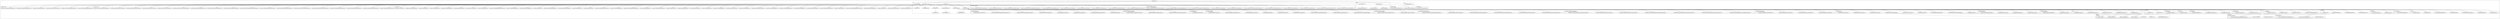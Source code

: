 digraph {
  subgraph cluster_ {
    label = "";
    labeljust = l;
    subgraph cluster_core {
      label = "core";
      labeljust = l;
      node[shape=ellipse];
      Template_core_Constructor [label="core.Constructor.ftl (57)"];
      node[shape=ellipse];
      Template_core_Attribute [label="core.Attribute.ftl (221)"];
      node[shape=ellipse];
      Template_core_Class [label="core.Class.ftl (57)"];
      node[shape=ellipse];
      Template_core_Interface [label="core.Interface.ftl (26)"];
      node[shape=ellipse];
      Template_core_EmptyBody [label="core.EmptyBody.ftl (69)"];
      node[shape=ellipse];
      Template_core_Annotations [label="core.Annotations.ftl (26)"];
      node[shape=ellipse];
      Template_core_Method [label="core.Method.ftl (1908)"];
      node[shape=ellipse];
      Template_core_EmptyConstants [label="core.EmptyConstants.ftl (11)"];
      node[shape=ellipse];
      Template_core_Imports [label="core.Imports.ftl (83)"];
      node[shape=ellipse];
      Template_core_Value [label="core.Value.ftl (139)"];
      node[shape=ellipse];
      Template_core_Enum [label="core.Enum.ftl (2)"];
      node[shape=ellipse];
      Template_core_Constants [label="core.Constants.ftl (11)"];
    }
    subgraph cluster__symboltable_serialization_symbolDeSer {
      label = "_symboltable.serialization.symbolDeSer";
      labeljust = l;
      node[shape=ellipse];
      Template__symboltable_serialization_symbolDeSer_Serialize [label="_symboltable.serialization.symbolDeSer.Serialize.ftl (1)"];
      node[shape=ellipse];
      Template__symboltable_serialization_symbolDeSer_DeserializeString [label="_symboltable.serialization.symbolDeSer.DeserializeString.ftl (1)"];
    }
    subgraph cluster__symboltable_serialization_scopeDeSer {
      label = "_symboltable.serialization.scopeDeSer";
      labeljust = l;
      node[shape=ellipse];
      Template__symboltable_serialization_scopeDeSer_DeserializeArtifactScope [label="_symboltable.serialization.scopeDeSer.DeserializeArtifactScope.ftl (1)"];
      node[shape=ellipse];
      Template__symboltable_serialization_scopeDeSer_DeserializeScope [label="_symboltable.serialization.scopeDeSer.DeserializeScope.ftl (1)"];
      node[shape=ellipse];
      Template__symboltable_serialization_scopeDeSer_AddAndLinkSubScopes [label="_symboltable.serialization.scopeDeSer.AddAndLinkSubScopes.ftl (1)"];
      node[shape=ellipse];
      Template__symboltable_serialization_scopeDeSer_DeserializeJsonObject [label="_symboltable.serialization.scopeDeSer.DeserializeJsonObject.ftl (1)"];
      node[shape=ellipse];
      Template__symboltable_serialization_scopeDeSer_AddSymbols [label="_symboltable.serialization.scopeDeSer.AddSymbols.ftl (1)"];
      node[shape=ellipse];
      Template__symboltable_serialization_scopeDeSer_AddAndLinkSpanningSymbol [label="_symboltable.serialization.scopeDeSer.AddAndLinkSpanningSymbol.ftl (1)"];
    }
    subgraph cluster__symboltable_serialization_symbolTablePrinter {
      label = "_symboltable.serialization.symbolTablePrinter";
      labeljust = l;
      node[shape=ellipse];
      Template__symboltable_serialization_symbolTablePrinter_VisitScope [label="_symboltable.serialization.symbolTablePrinter.VisitScope.ftl (1)"];
      node[shape=ellipse];
      Template__symboltable_serialization_symbolTablePrinter_HasSymbolsInSubScopes [label="_symboltable.serialization.symbolTablePrinter.HasSymbolsInSubScopes.ftl (1)"];
      node[shape=ellipse];
      Template__symboltable_serialization_symbolTablePrinter_SerializeRelevantSubScopes [label="_symboltable.serialization.symbolTablePrinter.SerializeRelevantSubScopes.ftl (1)"];
      node[shape=ellipse];
      Template__symboltable_serialization_symbolTablePrinter_SerializeLocalSymbols [label="_symboltable.serialization.symbolTablePrinter.SerializeLocalSymbols.ftl (1)"];
      node[shape=ellipse];
      Template__symboltable_serialization_symbolTablePrinter_FilterRelevantSubScopes [label="_symboltable.serialization.symbolTablePrinter.FilterRelevantSubScopes.ftl (1)"];
      node[shape=ellipse];
      Template__symboltable_serialization_symbolTablePrinter_AddScopeSpanningSymbol [label="_symboltable.serialization.symbolTablePrinter.AddScopeSpanningSymbol.ftl (1)"];
      node[shape=ellipse];
      Template__symboltable_serialization_symbolTablePrinter_SerializeSymbol [label="_symboltable.serialization.symbolTablePrinter.SerializeSymbol.ftl (1)"];
    }
    subgraph cluster__symboltable_symboltablecreator {
      label = "_symboltable.symboltablecreator";
      labeljust = l;
      node[shape=ellipse];
      Template__symboltable_symboltablecreator_CreateScope [label="_symboltable.symboltablecreator.CreateScope.ftl (3)"];
      node[shape=ellipse];
      Template__symboltable_symboltablecreator_VisitNoSymbol [label="_symboltable.symboltablecreator.VisitNoSymbol.ftl (15)"];
      node[shape=ellipse];
      Template__symboltable_symboltablecreator_PutOnStack [label="_symboltable.symboltablecreator.PutOnStack.ftl (1)"];
      node[shape=ellipse];
      Template__symboltable_symboltablecreator_CreateFromAST [label="_symboltable.symboltablecreator.CreateFromAST.ftl (1)"];
    }
    subgraph cluster__symboltable_artifactscope {
      label = "_symboltable.artifactscope";
      labeljust = l;
      node[shape=ellipse];
      Template__symboltable_artifactscope_CheckIfContinueAsSubScope [label="_symboltable.artifactscope.CheckIfContinueAsSubScope.ftl (1)"];
      node[shape=ellipse];
      Template__symboltable_artifactscope_GetRemainingNameForResolveDown [label="_symboltable.artifactscope.GetRemainingNameForResolveDown.ftl (1)"];
      node[shape=ellipse];
      Template__symboltable_artifactscope_Constructor [label="_symboltable.artifactscope.Constructor.ftl (1)"];
      node[shape=ellipse];
      Template__symboltable_artifactscope_Build [label="_symboltable.artifactscope.Build.ftl (1)"];
      node[shape=ellipse];
      Template__symboltable_artifactscope_GetTopLevelSymbol [label="_symboltable.artifactscope.GetTopLevelSymbol.ftl (1)"];
      node[shape=ellipse];
      Template__symboltable_artifactscope_GetFilePath [label="_symboltable.artifactscope.GetFilePath.ftl (1)"];
      node[shape=ellipse];
      Template__symboltable_artifactscope_GetName [label="_symboltable.artifactscope.GetName.ftl (1)"];
      node[shape=ellipse];
      Template__symboltable_artifactscope_IsPresentName [label="_symboltable.artifactscope.IsPresentName.ftl (1)"];
    }
    subgraph cluster__symboltable_scope {
      label = "_symboltable.scope";
      labeljust = l;
      node[shape=ellipse];
      Template__symboltable_scope_Build [label="_symboltable.scope.Build.ftl (1)"];
      node[shape=ellipse];
      Template__symboltable_scope_SetSpanningSymbolAbsent [label="_symboltable.scope.SetSpanningSymbolAbsent.ftl (1)"];
      node[shape=ellipse];
      Template__symboltable_scope_SetEnclosingScope [label="_symboltable.scope.SetEnclosingScope.ftl (1)"];
      node[shape=ellipse];
      Template__symboltable_scope_Accept [label="_symboltable.scope.Accept.ftl (3)"];
      node[shape=ellipse];
      Template__symboltable_scope_SetSubScopes [label="_symboltable.scope.SetSubScopes.ftl (1)"];
      node[shape=ellipse];
      Template__symboltable_scope_SetSpanningSymbol [label="_symboltable.scope.SetSpanningSymbol.ftl (1)"];
      node[shape=ellipse];
      Template__symboltable_scope_AddSubScope [label="_symboltable.scope.AddSubScope.ftl (1)"];
      node[shape=ellipse];
      Template__symboltable_scope_RemoveSubScope [label="_symboltable.scope.RemoveSubScope.ftl (1)"];
      node[shape=ellipse];
      Template__symboltable_scope_GetSubScopes [label="_symboltable.scope.GetSubScopes.ftl (1)"];
    }
    subgraph cluster__symboltable_symboltablecreatordelegator {
      label = "_symboltable.symboltablecreatordelegator";
      labeljust = l;
      node[shape=ellipse];
      Template__symboltable_symboltablecreatordelegator_Constructor [label="_symboltable.symboltablecreatordelegator.Constructor.ftl (1)"];
      node[shape=ellipse];
      Template__symboltable_symboltablecreatordelegator_Build [label="_symboltable.symboltablecreatordelegator.Build.ftl (1)"];
      node[shape=ellipse];
      Template__symboltable_symboltablecreatordelegator_CreateFromAST [label="_symboltable.symboltablecreatordelegator.CreateFromAST.ftl (1)"];
    }
    subgraph cluster__symboltable_language {
      label = "_symboltable.language";
      labeljust = l;
      node[shape=ellipse];
      Template__symboltable_language_Constructor [label="_symboltable.language.Constructor.ftl (1)"];
    }
    subgraph cluster__symboltable_symTabMill {
      label = "_symboltable.symTabMill";
      labeljust = l;
      node[shape=ellipse];
      Template__symboltable_symTabMill_GetMill [label="_symboltable.symTabMill.GetMill.ftl (1)"];
      node[shape=ellipse];
      Template__symboltable_symTabMill_BuilderMethod [label="_symboltable.symTabMill.BuilderMethod.ftl (6)"];
      node[shape=ellipse];
      Template__symboltable_symTabMill_InitMe [label="_symboltable.symTabMill.InitMe.ftl (1)"];
      node[shape=ellipse];
      Template__symboltable_symTabMill_Reset [label="_symboltable.symTabMill.Reset.ftl (1)"];
    }
    subgraph cluster__symboltable_globalscope {
      label = "_symboltable.globalscope";
      labeljust = l;
      node[shape=ellipse];
      Template__symboltable_globalscope_Build [label="_symboltable.globalscope.Build.ftl (1)"];
      node[shape=ellipse];
      Template__symboltable_globalscope_CacheMethod [label="_symboltable.globalscope.CacheMethod.ftl (1)"];
    }
    subgraph cluster__symboltable_modelloader {
      label = "_symboltable.modelloader";
      labeljust = l;
      node[shape=ellipse];
      Template__symboltable_modelloader_CreateSymbolTableFromAST [label="_symboltable.modelloader.CreateSymbolTableFromAST.ftl (1)"];
      node[shape=ellipse];
      Template__symboltable_modelloader_Constructor [label="_symboltable.modelloader.Constructor.ftl (1)"];
      node[shape=ellipse];
      Template__symboltable_modelloader_LoadModels [label="_symboltable.modelloader.LoadModels.ftl (1)"];
      node[shape=ellipse];
      Template__symboltable_modelloader_Resolve [label="_symboltable.modelloader.Resolve.ftl (1)"];
      node[shape=ellipse];
      Template__symboltable_modelloader_Build [label="_symboltable.modelloader.Build.ftl (1)"];
      node[shape=ellipse];
      Template__symboltable_modelloader_ResolveSymbol [label="_symboltable.modelloader.ResolveSymbol.ftl (1)"];
      node[shape=ellipse];
      Template__symboltable_modelloader_LoadModelsIntoScope [label="_symboltable.modelloader.LoadModelsIntoScope.ftl (1)"];
      node[shape=ellipse];
      Template__symboltable_modelloader_ShowWarningIfParsedModels [label="_symboltable.modelloader.ShowWarningIfParsedModels.ftl (1)"];
      node[shape=ellipse];
      Template__symboltable_modelloader_LoadSymbolsIntoScope [label="_symboltable.modelloader.LoadSymbolsIntoScope.ftl (1)"];
    }
    subgraph cluster_parser {
      label = "parser";
      labeljust = l;
      node[shape=ellipse];
      Template_parser_MCParserMethods [label="parser.MCParserMethods.ftl (32)"];
      node[shape=ellipse];
      Template_parser_Parser [label="parser.Parser.ftl (1)"];
      node[shape=ellipse];
      Template_parser_MCParser [label="parser.MCParser.ftl (1)"];
      node[shape=ellipse];
      Template_parser_ParserHeader [label="parser.ParserHeader.ftl (1)"];
      node[shape=ellipse];
      Template_parser_LexerMember [label="parser.LexerMember.ftl (1)"];
    }
    subgraph cluster_data {
      label = "data";
      labeljust = l;
      node[shape=ellipse];
      Template_data_DeepEqualsWithComments [label="data.DeepEqualsWithComments.ftl (14)"];
      node[shape=ellipse];
      Template_data_EqualsWithComments [label="data.EqualsWithComments.ftl (15)"];
      node[shape=ellipse];
      Template_data_DeepCloneWithParameters [label="data.DeepCloneWithParameters.ftl (15)"];
      node[shape=ellipse];
      Template_data_DeepEqualsWithOrder [label="data.DeepEqualsWithOrder.ftl (14)"];
      node[shape=ellipse];
      Template_data_EqualAttributes [label="data.EqualAttributes.ftl (15)"];
    }
    subgraph cluster_od {
      label = "od";
      labeljust = l;
      node[shape=ellipse];
      Template_od_DiagramVisitor [label="od.DiagramVisitor.ftl (1)"];
    }
    subgraph cluster_methods {
      label = "methods";
      labeljust = l;
      subgraph cluster_methods_opt {
        label = "methods.opt";
        labeljust = l;
        node[shape=ellipse];
        Template_methods_opt_IsPresent [label="methods.opt.IsPresent.ftl (29)"];
        node[shape=ellipse];
        Template_methods_opt_Set [label="methods.opt.Set.ftl (14)"];
        node[shape=ellipse];
        Template_methods_opt_Get [label="methods.opt.Get.ftl (29)"];
        node[shape=ellipse];
        Template_methods_opt_SetAbsent [label="methods.opt.SetAbsent.ftl (14)"];
      }
      node[shape=ellipse];
      Template_methods_Set [label="methods.Set.ftl (43)"];
      node[shape=ellipse];
      Template_methods_Get [label="methods.Get.ftl (87)"];
      node[shape=ellipse];
      Template_methods_MethodDelegate [label="methods.MethodDelegate.ftl (168)"];
    }
    subgraph cluster_travelcosts__symboltable {
      label = "travelcosts._symboltable";
      labeljust = l;
      subgraph cluster_travelcosts__symboltable_serialization {
        label = "travelcosts._symboltable.serialization";
        labeljust = l;
        node[shape=note];
        File_travelcosts__symboltable_serialization_TravelCostsScopeDeSer [label="travelcosts._symboltable.serialization.TravelCostsScopeDeSer.java (1)"];
        node[shape=note];
        File_travelcosts__symboltable_serialization_TravelCostsSymbolTablePrinter [label="travelcosts._symboltable.serialization.TravelCostsSymbolTablePrinter.java (1)"];
      }
      node[shape=note];
      File_travelcosts__symboltable_TravelCostsSymTabMill [label="travelcosts._symboltable.TravelCostsSymTabMill.java (1)"];
      node[shape=note];
      File_travelcosts__symboltable_TravelCostsGlobalScopeBuilder [label="travelcosts._symboltable.TravelCostsGlobalScopeBuilder.java (1)"];
      node[shape=note];
      File_travelcosts__symboltable_TravelCostsSymbolTableCreatorDelegator [label="travelcosts._symboltable.TravelCostsSymbolTableCreatorDelegator.java (1)"];
      node[shape=note];
      File_travelcosts__symboltable_MCLiteralsBasisSTCForTravelCosts [label="travelcosts._symboltable.MCLiteralsBasisSTCForTravelCosts.java (1)"];
      node[shape=note];
      File_travelcosts__symboltable_TravelCostsModelLoaderBuilder [label="travelcosts._symboltable.TravelCostsModelLoaderBuilder.java (1)"];
      node[shape=note];
      File_travelcosts__symboltable_TravelCostsGlobalScope [label="travelcosts._symboltable.TravelCostsGlobalScope.java (1)"];
      node[shape=note];
      File_travelcosts__symboltable_TravelCostsScope [label="travelcosts._symboltable.TravelCostsScope.java (1)"];
      node[shape=note];
      File_travelcosts__symboltable_TravelCostsModelLoader [label="travelcosts._symboltable.TravelCostsModelLoader.java (1)"];
      node[shape=note];
      File_travelcosts__symboltable_TravelCostsSymbolTableCreator [label="travelcosts._symboltable.TravelCostsSymbolTableCreator.java (1)"];
      node[shape=note];
      File_travelcosts__symboltable_TravelCostsSymbolTableCreatorBuilder [label="travelcosts._symboltable.TravelCostsSymbolTableCreatorBuilder.java (1)"];
      node[shape=note];
      File_travelcosts__symboltable_TravelCostsScopeBuilder [label="travelcosts._symboltable.TravelCostsScopeBuilder.java (1)"];
      node[shape=note];
      File_travelcosts__symboltable_TravelCostsLanguage [label="travelcosts._symboltable.TravelCostsLanguage.java (1)"];
      node[shape=note];
      File_travelcosts__symboltable_ICommonTravelCostsSymbol [label="travelcosts._symboltable.ICommonTravelCostsSymbol.java (1)"];
      node[shape=note];
      File_travelcosts__symboltable_TravelCostsSymbolTableCreatorDelegatorBuilder [label="travelcosts._symboltable.TravelCostsSymbolTableCreatorDelegatorBuilder.java (1)"];
      node[shape=note];
      File_travelcosts__symboltable_TravelCostsArtifactScopeBuilder [label="travelcosts._symboltable.TravelCostsArtifactScopeBuilder.java (1)"];
      node[shape=note];
      File_travelcosts__symboltable_MCCommonLiteralsSTCForTravelCosts [label="travelcosts._symboltable.MCCommonLiteralsSTCForTravelCosts.java (1)"];
      node[shape=note];
      File_travelcosts__symboltable_ITravelCostsScope [label="travelcosts._symboltable.ITravelCostsScope.java (1)"];
      node[shape=note];
      File_travelcosts__symboltable_TravelCostsArtifactScope [label="travelcosts._symboltable.TravelCostsArtifactScope.java (1)"];
      node[shape=note];
      File_travelcosts__symboltable_ITravelCostsGlobalScope [label="travelcosts._symboltable.ITravelCostsGlobalScope.java (1)"];
    }
    subgraph cluster_travelcosts__parser {
      label = "travelcosts._parser";
      labeljust = l;
      node[shape=note];
      File_travelcosts__parser_TravelCostsAntlr [label="travelcosts._parser.TravelCostsAntlr.g4 (1)"];
      node[shape=note];
      File_travelcosts__parser_TravelCostsParser [label="travelcosts._parser.TravelCostsParser.java (1)"];
    }
    subgraph cluster_travelcosts__od {
      label = "travelcosts._od";
      labeljust = l;
      node[shape=note];
      File_travelcosts__od_TravelCosts2OD [label="travelcosts._od.TravelCosts2OD.java (1)"];
    }
    subgraph cluster_travelcosts__visitor {
      label = "travelcosts._visitor";
      labeljust = l;
      node[shape=note];
      File_travelcosts__visitor_TravelCostsVisitor [label="travelcosts._visitor.TravelCostsVisitor.java (1)"];
      node[shape=note];
      File_travelcosts__visitor_TravelCostsParentAwareVisitor [label="travelcosts._visitor.TravelCostsParentAwareVisitor.java (1)"];
      node[shape=note];
      File_travelcosts__visitor_TravelCostsDelegatorVisitor [label="travelcosts._visitor.TravelCostsDelegatorVisitor.java (1)"];
      node[shape=note];
      File_travelcosts__visitor_TravelCostsScopeVisitor [label="travelcosts._visitor.TravelCostsScopeVisitor.java (1)"];
      node[shape=note];
      File_travelcosts__visitor_TravelCostsInheritanceVisitor [label="travelcosts._visitor.TravelCostsInheritanceVisitor.java (1)"];
      node[shape=note];
      File_travelcosts__visitor_TravelCostsSymbolVisitor [label="travelcosts._visitor.TravelCostsSymbolVisitor.java (1)"];
    }
    subgraph cluster_travelcosts__cocos {
      label = "travelcosts._cocos";
      labeljust = l;
      node[shape=note];
      File_travelcosts__cocos_TravelCostsASTTransportCostCoCo [label="travelcosts._cocos.TravelCostsASTTransportCostCoCo.java (1)"];
      node[shape=note];
      File_travelcosts__cocos_TravelCostsASTAllWorkDaysCoCo [label="travelcosts._cocos.TravelCostsASTAllWorkDaysCoCo.java (1)"];
      node[shape=note];
      File_travelcosts__cocos_TravelCostsASTCostItemsCoCo [label="travelcosts._cocos.TravelCostsASTCostItemsCoCo.java (1)"];
      node[shape=note];
      File_travelcosts__cocos_TravelCostsASTTravelExpenseReportCoCo [label="travelcosts._cocos.TravelCostsASTTravelExpenseReportCoCo.java (1)"];
      node[shape=note];
      File_travelcosts__cocos_TravelCostsASTHotelCostCoCo [label="travelcosts._cocos.TravelCostsASTHotelCostCoCo.java (1)"];
      node[shape=note];
      File_travelcosts__cocos_TravelCostsASTExtraCostCoCo [label="travelcosts._cocos.TravelCostsASTExtraCostCoCo.java (1)"];
      node[shape=note];
      File_travelcosts__cocos_TravelCostsASTWorkDayCoCo [label="travelcosts._cocos.TravelCostsASTWorkDayCoCo.java (1)"];
      node[shape=note];
      File_travelcosts__cocos_TravelCostsASTTravelNumberCoCo [label="travelcosts._cocos.TravelCostsASTTravelNumberCoCo.java (1)"];
      node[shape=note];
      File_travelcosts__cocos_TravelCostsASTTimeCoCo [label="travelcosts._cocos.TravelCostsASTTimeCoCo.java (1)"];
      node[shape=note];
      File_travelcosts__cocos_TravelCostsASTCostCoCo [label="travelcosts._cocos.TravelCostsASTCostCoCo.java (1)"];
      node[shape=note];
      File_travelcosts__cocos_TravelCostsASTISODateCoCo [label="travelcosts._cocos.TravelCostsASTISODateCoCo.java (1)"];
      node[shape=note];
      File_travelcosts__cocos_TravelCostsASTArrivalCoCo [label="travelcosts._cocos.TravelCostsASTArrivalCoCo.java (1)"];
      node[shape=note];
      File_travelcosts__cocos_TravelCostsASTCostItemCoCo [label="travelcosts._cocos.TravelCostsASTCostItemCoCo.java (1)"];
      node[shape=note];
      File_travelcosts__cocos_TravelCostsASTDescriptionCoCo [label="travelcosts._cocos.TravelCostsASTDescriptionCoCo.java (1)"];
      node[shape=note];
      File_travelcosts__cocos_TravelCostsASTDurationCoCo [label="travelcosts._cocos.TravelCostsASTDurationCoCo.java (1)"];
      node[shape=note];
      File_travelcosts__cocos_TravelCostsASTDepartureCoCo [label="travelcosts._cocos.TravelCostsASTDepartureCoCo.java (1)"];
      node[shape=note];
      File_travelcosts__cocos_TravelCostsASTTravelCostsNodeCoCo [label="travelcosts._cocos.TravelCostsASTTravelCostsNodeCoCo.java (1)"];
      node[shape=note];
      File_travelcosts__cocos_TravelCostsCoCoChecker [label="travelcosts._cocos.TravelCostsCoCoChecker.java (1)"];
    }
    subgraph cluster_travelcosts__ast {
      label = "travelcosts._ast";
      labeljust = l;
      node[shape=note];
      File_travelcosts__ast_ASTCostItems [label="travelcosts._ast.ASTCostItems.java (1)"];
      node[shape=note];
      File_travelcosts__ast_ASTDescription [label="travelcosts._ast.ASTDescription.java (1)"];
      node[shape=note];
      File_travelcosts__ast_ASTArrivalBuilder [label="travelcosts._ast.ASTArrivalBuilder.java (1)"];
      node[shape=note];
      File_travelcosts__ast_ASTDuration [label="travelcosts._ast.ASTDuration.java (1)"];
      node[shape=note];
      File_travelcosts__ast_TravelCostsNodeFactory [label="travelcosts._ast.TravelCostsNodeFactory.java (1)"];
      node[shape=note];
      File_travelcosts__ast_TravelCostsLiterals [label="travelcosts._ast.TravelCostsLiterals.java (1)"];
      node[shape=note];
      File_travelcosts__ast_ASTTravelExpenseReportBuilder [label="travelcosts._ast.ASTTravelExpenseReportBuilder.java (1)"];
      node[shape=note];
      File_travelcosts__ast_ASTCostItemsBuilder [label="travelcosts._ast.ASTCostItemsBuilder.java (1)"];
      node[shape=note];
      File_travelcosts__ast_MCBasicsMillForTravelCosts [label="travelcosts._ast.MCBasicsMillForTravelCosts.java (1)"];
      node[shape=note];
      File_travelcosts__ast_ASTWorkDay [label="travelcosts._ast.ASTWorkDay.java (1)"];
      node[shape=note];
      File_travelcosts__ast_ASTTravelMeans [label="travelcosts._ast.ASTTravelMeans.java (1)"];
      node[shape=note];
      File_travelcosts__ast_ASTAllWorkDaysBuilder [label="travelcosts._ast.ASTAllWorkDaysBuilder.java (1)"];
      node[shape=note];
      File_travelcosts__ast_ASTTravelExpenseReport [label="travelcosts._ast.ASTTravelExpenseReport.java (1)"];
      node[shape=note];
      File_travelcosts__ast_ASTArrival [label="travelcosts._ast.ASTArrival.java (1)"];
      node[shape=note];
      File_travelcosts__ast_ASTDepartureBuilder [label="travelcosts._ast.ASTDepartureBuilder.java (1)"];
      node[shape=note];
      File_travelcosts__ast_ASTExtraCostBuilder [label="travelcosts._ast.ASTExtraCostBuilder.java (1)"];
      node[shape=note];
      File_travelcosts__ast_MCLiteralsBasisMillForTravelCosts [label="travelcosts._ast.MCLiteralsBasisMillForTravelCosts.java (1)"];
      node[shape=note];
      File_travelcosts__ast_ASTExtraCost [label="travelcosts._ast.ASTExtraCost.java (1)"];
      node[shape=note];
      File_travelcosts__ast_ASTCost [label="travelcosts._ast.ASTCost.java (1)"];
      node[shape=note];
      File_travelcosts__ast_TravelCostsMill [label="travelcosts._ast.TravelCostsMill.java (1)"];
      node[shape=note];
      File_travelcosts__ast_ASTTimeBuilder [label="travelcosts._ast.ASTTimeBuilder.java (1)"];
      node[shape=note];
      File_travelcosts__ast_ASTISODateBuilder [label="travelcosts._ast.ASTISODateBuilder.java (1)"];
      node[shape=note];
      File_travelcosts__ast_ASTHotelCost [label="travelcosts._ast.ASTHotelCost.java (1)"];
      node[shape=note];
      File_travelcosts__ast_ASTISODate [label="travelcosts._ast.ASTISODate.java (1)"];
      node[shape=note];
      File_travelcosts__ast_ASTTime [label="travelcosts._ast.ASTTime.java (1)"];
      node[shape=note];
      File_travelcosts__ast_ASTDescriptionBuilder [label="travelcosts._ast.ASTDescriptionBuilder.java (1)"];
      node[shape=note];
      File_travelcosts__ast_MCCommonLiteralsMillForTravelCosts [label="travelcosts._ast.MCCommonLiteralsMillForTravelCosts.java (1)"];
      node[shape=note];
      File_travelcosts__ast_ASTCostItem [label="travelcosts._ast.ASTCostItem.java (1)"];
      node[shape=note];
      File_travelcosts__ast_ASTTravelCostsNode [label="travelcosts._ast.ASTTravelCostsNode.java (1)"];
      node[shape=note];
      File_travelcosts__ast_ASTTransportCostBuilder [label="travelcosts._ast.ASTTransportCostBuilder.java (1)"];
      node[shape=note];
      File_travelcosts__ast_ASTHotelCostBuilder [label="travelcosts._ast.ASTHotelCostBuilder.java (1)"];
      node[shape=note];
      File_travelcosts__ast_ASTDurationBuilder [label="travelcosts._ast.ASTDurationBuilder.java (1)"];
      node[shape=note];
      File_travelcosts__ast_ASTTravelNumberBuilder [label="travelcosts._ast.ASTTravelNumberBuilder.java (1)"];
      node[shape=note];
      File_travelcosts__ast_ASTWorkDayBuilder [label="travelcosts._ast.ASTWorkDayBuilder.java (1)"];
      node[shape=note];
      File_travelcosts__ast_ASTConstantsTravelCosts [label="travelcosts._ast.ASTConstantsTravelCosts.java (1)"];
      node[shape=note];
      File_travelcosts__ast_ASTTravelNumber [label="travelcosts._ast.ASTTravelNumber.java (1)"];
      node[shape=note];
      File_travelcosts__ast_ASTTransportCost [label="travelcosts._ast.ASTTransportCost.java (1)"];
      node[shape=note];
      File_travelcosts__ast_ASTCostItemBuilder [label="travelcosts._ast.ASTCostItemBuilder.java (1)"];
      node[shape=note];
      File_travelcosts__ast_ASTAllWorkDays [label="travelcosts._ast.ASTAllWorkDays.java (1)"];
      node[shape=note];
      File_travelcosts__ast_ASTDeparture [label="travelcosts._ast.ASTDeparture.java (1)"];
    }
    subgraph cluster__visitor {
      label = "_visitor";
      labeljust = l;
      subgraph cluster__visitor_parentaware {
        label = "_visitor.parentaware";
        labeljust = l;
        node[shape=ellipse];
        Template__visitor_parentaware_Travers [label="_visitor.parentaware.Travers.ftl (15)"];
        node[shape=ellipse];
        Template__visitor_parentaware_GetParent [label="_visitor.parentaware.GetParent.ftl (1)"];
      }
      subgraph cluster__visitor_delegator {
        label = "_visitor.delegator";
        labeljust = l;
        node[shape=ellipse];
        Template__visitor_delegator_SetVisitor [label="_visitor.delegator.SetVisitor.ftl (4)"];
        node[shape=ellipse];
        Template__visitor_delegator_VisitorMethods [label="_visitor.delegator.VisitorMethods.ftl (137)"];
        node[shape=ellipse];
        Template__visitor_delegator_SetRealThis [label="_visitor.delegator.SetRealThis.ftl (1)"];
      }
      subgraph cluster__visitor_scope {
        label = "_visitor.scope";
        labeljust = l;
        node[shape=ellipse];
        Template__visitor_scope_Traverse [label="_visitor.scope.Traverse.ftl (2)"];
      }
      subgraph cluster__visitor_inheritance {
        label = "_visitor.inheritance";
        labeljust = l;
        node[shape=ellipse];
        Template__visitor_inheritance_Handle [label="_visitor.inheritance.Handle.ftl (17)"];
      }
      node[shape=ellipse];
      Template__visitor_Traverse [label="_visitor.Traverse.ftl (15)"];
      node[shape=ellipse];
      Template__visitor_Handle [label="_visitor.Handle.ftl (20)"];
    }
    subgraph cluster__ast_ast_class {
      label = "_ast.ast_class";
      labeljust = l;
      subgraph cluster__ast_ast_class_builder {
        label = "_ast.ast_class.builder";
        labeljust = l;
        node[shape=ellipse];
        Template__ast_ast_class_builder_ASTCNodeInit [label="_ast.ast_class.builder.ASTCNodeInit.ftl (15)"];
        node[shape=ellipse];
        Template__ast_ast_class_builder_ASTCNodeMethodDelegate [label="_ast.ast_class.builder.ASTCNodeMethodDelegate.ftl (510)"];
      }
      subgraph cluster__ast_ast_class_symboltable {
        label = "_ast.ast_class.symboltable";
        labeljust = l;
        node[shape=ellipse];
        Template__ast_ast_class_symboltable_InheritedSetEnclosingScope [label="_ast.ast_class.symboltable.InheritedSetEnclosingScope.ftl (45)"];
      }
      node[shape=ellipse];
      Template__ast_ast_class_Accept [label="_ast.ast_class.Accept.ftl (15)"];
      node[shape=ellipse];
      Template__ast_ast_class_AcceptSuper [label="_ast.ast_class.AcceptSuper.ftl (45)"];
      node[shape=ellipse];
      Template__ast_ast_class_GetChildren [label="_ast.ast_class.GetChildren.ftl (15)"];
    }
    subgraph cluster__ast_nodefactory {
      label = "_ast.nodefactory";
      labeljust = l;
      node[shape=ellipse];
      Template__ast_nodefactory_Create [label="_ast.nodefactory.Create.ftl (15)"];
      node[shape=ellipse];
      Template__ast_nodefactory_DoCreate [label="_ast.nodefactory.DoCreate.ftl (15)"];
      node[shape=ellipse];
      Template__ast_nodefactory_CreateDelegateMethod [label="_ast.nodefactory.CreateDelegateMethod.ftl (12)"];
      node[shape=ellipse];
      Template__ast_nodefactory_GetFactory [label="_ast.nodefactory.GetFactory.ftl (1)"];
    }
    subgraph cluster__ast_builder {
      label = "_ast.builder";
      labeljust = l;
      subgraph cluster__ast_builder_opt {
        label = "_ast.builder.opt";
        labeljust = l;
        node[shape=ellipse];
        Template__ast_builder_opt_Set [label="_ast.builder.opt.Set.ftl (15)"];
        node[shape=ellipse];
        Template__ast_builder_opt_SetAbsent [label="_ast.builder.opt.SetAbsent.ftl (15)"];
      }
      node[shape=ellipse];
      Template__ast_builder_BuildMethod [label="_ast.builder.BuildMethod.ftl (15)"];
      node[shape=ellipse];
      Template__ast_builder_Set [label="_ast.builder.Set.ftl (34)"];
      node[shape=ellipse];
      Template__ast_builder_IsValidMethod [label="_ast.builder.IsValidMethod.ftl (20)"];
      node[shape=ellipse];
      Template__ast_builder_MethodDelegate [label="_ast.builder.MethodDelegate.ftl (56)"];
    }
    subgraph cluster__ast_ast_constants {
      label = "_ast.ast_constants";
      labeljust = l;
      node[shape=ellipse];
      Template__ast_ast_constants_GetAllLanguages [label="_ast.ast_constants.GetAllLanguages.ftl (1)"];
    }
    subgraph cluster__ast_mill {
      label = "_ast.mill";
      labeljust = l;
      node[shape=ellipse];
      Template__ast_mill_InitMethod [label="_ast.mill.InitMethod.ftl (1)"];
      node[shape=ellipse];
      Template__ast_mill_InitMeMethod [label="_ast.mill.InitMeMethod.ftl (1)"];
      node[shape=ellipse];
      Template__ast_mill_ResetMethod [label="_ast.mill.ResetMethod.ftl (1)"];
      node[shape=ellipse];
      Template__ast_mill_BuilderMethod [label="_ast.mill.BuilderMethod.ftl (15)"];
      node[shape=ellipse];
      Template__ast_mill_BuilderDelegatorMethod [label="_ast.mill.BuilderDelegatorMethod.ftl (12)"];
      node[shape=ellipse];
      Template__ast_mill_GetMillMethod [label="_ast.mill.GetMillMethod.ftl (1)"];
      node[shape=ellipse];
      Template__ast_mill_ProtectedBuilderMethod [label="_ast.mill.ProtectedBuilderMethod.ftl (15)"];
    }
    node[shape=box3d];
    Model_TravelCosts [label="TravelCosts (1)"];
  }
  Model_TravelCosts -> Template_parser_Parser;
  Model_TravelCosts -> Template_core_Class;
  Model_TravelCosts -> Template_parser_MCParser;
  Model_TravelCosts -> Template_od_DiagramVisitor;
  Model_TravelCosts -> Template_core_Interface;
  Model_TravelCosts -> Template_core_Enum;
  Template_core_Constructor -> Template__symboltable_symboltablecreatordelegator_Constructor;
  Template_core_Constructor -> Template_core_EmptyBody;
  Template_core_Constructor -> Template__symboltable_artifactscope_Constructor;
  Template_core_Constructor -> Template__symboltable_language_Constructor;
  Template_core_Constructor -> Template__symboltable_modelloader_Constructor;
  Template_core_Attribute -> Template_core_Value;
  Template_core_Class -> File_travelcosts__ast_ASTWorkDayBuilder;
  Template_core_Class -> File_travelcosts__ast_ASTHotelCost;
  Template_core_Class -> File_travelcosts__ast_ASTISODate;
  Template_core_Class -> File_travelcosts__ast_ASTTravelNumberBuilder;
  Template_core_Class -> File_travelcosts__symboltable_TravelCostsSymTabMill;
  Template_core_Class -> Template_core_Method;
  Template_core_Class -> File_travelcosts__ast_ASTArrivalBuilder;
  Template_core_Class -> File_travelcosts__symboltable_serialization_TravelCostsScopeDeSer;
  Template_core_Class -> File_travelcosts__symboltable_TravelCostsSymbolTableCreator;
  Template_core_Class -> File_travelcosts__ast_ASTTravelExpenseReport;
  Template_core_Class -> File_travelcosts__ast_ASTHotelCostBuilder;
  Template_core_Class -> File_travelcosts__symboltable_TravelCostsScopeBuilder;
  Template_core_Class -> File_travelcosts__symboltable_TravelCostsLanguage;
  Template_core_Class -> File_travelcosts__ast_ASTTimeBuilder;
  Template_core_Class -> File_travelcosts__ast_MCLiteralsBasisMillForTravelCosts;
  Template_core_Class -> File_travelcosts__ast_ASTDurationBuilder;
  Template_core_Class -> File_travelcosts__symboltable_MCLiteralsBasisSTCForTravelCosts;
  Template_core_Class -> File_travelcosts__ast_ASTAllWorkDays;
  Template_core_Class -> File_travelcosts__ast_ASTTime;
  Template_core_Class -> File_travelcosts__ast_ASTDepartureBuilder;
  Template_core_Class -> Template_core_Imports;
  Template_core_Class -> File_travelcosts__symboltable_TravelCostsScope;
  Template_core_Class -> File_travelcosts__ast_ASTTravelExpenseReportBuilder;
  Template_core_Class -> File_travelcosts__cocos_TravelCostsCoCoChecker;
  Template_core_Class -> File_travelcosts__ast_ASTCostItems;
  Template_core_Class -> File_travelcosts__ast_ASTCostItemsBuilder;
  Template_core_Class -> File_travelcosts__symboltable_TravelCostsModelLoaderBuilder;
  Template_core_Class -> File_travelcosts__ast_ASTTransportCost;
  Template_core_Class -> File_travelcosts__ast_MCCommonLiteralsMillForTravelCosts;
  Template_core_Class -> File_travelcosts__ast_ASTConstantsTravelCosts;
  Template_core_Class -> File_travelcosts__symboltable_TravelCostsArtifactScopeBuilder;
  Template_core_Class -> File_travelcosts__symboltable_TravelCostsModelLoader;
  Template_core_Class -> File_travelcosts__ast_ASTDuration;
  Template_core_Class -> File_travelcosts__ast_ASTDescription;
  Template_core_Class -> File_travelcosts__ast_ASTWorkDay;
  Template_core_Class -> File_travelcosts__symboltable_MCCommonLiteralsSTCForTravelCosts;
  Template_core_Class -> File_travelcosts__ast_ASTArrival;
  Template_core_Class -> File_travelcosts__symboltable_TravelCostsArtifactScope;
  Template_core_Class -> File_travelcosts__symboltable_TravelCostsSymbolTableCreatorBuilder;
  Template_core_Class -> File_travelcosts__ast_ASTISODateBuilder;
  Template_core_Class -> File_travelcosts__ast_ASTExtraCost;
  Template_core_Class -> File_travelcosts__visitor_TravelCostsParentAwareVisitor;
  Template_core_Class -> Template_core_Constructor;
  Template_core_Class -> File_travelcosts__ast_ASTCostItemBuilder;
  Template_core_Class -> File_travelcosts__ast_TravelCostsNodeFactory;
  Template_core_Class -> File_travelcosts__ast_ASTDescriptionBuilder;
  Template_core_Class -> File_travelcosts__visitor_TravelCostsDelegatorVisitor;
  Template_core_Class -> Template_core_Annotations;
  Template_core_Class -> File_travelcosts__ast_MCBasicsMillForTravelCosts;
  Template_core_Class -> File_travelcosts__ast_ASTTravelNumber;
  Template_core_Class -> File_travelcosts__symboltable_TravelCostsSymbolTableCreatorDelegatorBuilder;
  Template_core_Class -> File_travelcosts__symboltable_TravelCostsGlobalScope;
  Template_core_Class -> File_travelcosts__ast_ASTExtraCostBuilder;
  Template_core_Class -> File_travelcosts__symboltable_TravelCostsSymbolTableCreatorDelegator;
  Template_core_Class -> File_travelcosts__ast_ASTDeparture;
  Template_core_Class -> File_travelcosts__ast_ASTAllWorkDaysBuilder;
  Template_core_Class -> File_travelcosts__symboltable_TravelCostsGlobalScopeBuilder;
  Template_core_Class -> File_travelcosts__ast_ASTCostItem;
  Template_core_Class -> Template_core_Attribute;
  Template_core_Class -> File_travelcosts__symboltable_serialization_TravelCostsSymbolTablePrinter;
  Template_core_Class -> File_travelcosts__ast_ASTTransportCostBuilder;
  Template_core_Class -> File_travelcosts__ast_TravelCostsMill;
  Template_core_Interface -> File_travelcosts__cocos_TravelCostsASTCostItemsCoCo;
  Template_core_Interface -> File_travelcosts__cocos_TravelCostsASTDescriptionCoCo;
  Template_core_Interface -> File_travelcosts__symboltable_ICommonTravelCostsSymbol;
  Template_core_Interface -> File_travelcosts__cocos_TravelCostsASTTravelExpenseReportCoCo;
  Template_core_Interface -> File_travelcosts__cocos_TravelCostsASTExtraCostCoCo;
  Template_core_Interface -> File_travelcosts__cocos_TravelCostsASTArrivalCoCo;
  Template_core_Interface -> Template_core_Method;
  Template_core_Interface -> File_travelcosts__cocos_TravelCostsASTAllWorkDaysCoCo;
  Template_core_Interface -> File_travelcosts__cocos_TravelCostsASTDurationCoCo;
  Template_core_Interface -> File_travelcosts__symboltable_ITravelCostsGlobalScope;
  Template_core_Interface -> File_travelcosts__cocos_TravelCostsASTTravelNumberCoCo;
  Template_core_Interface -> File_travelcosts__cocos_TravelCostsASTCostItemCoCo;
  Template_core_Interface -> File_travelcosts__cocos_TravelCostsASTTravelCostsNodeCoCo;
  Template_core_Interface -> File_travelcosts__cocos_TravelCostsASTCostCoCo;
  Template_core_Interface -> File_travelcosts__cocos_TravelCostsASTISODateCoCo;
  Template_core_Interface -> File_travelcosts__cocos_TravelCostsASTTransportCostCoCo;
  Template_core_Interface -> File_travelcosts__ast_ASTTravelCostsNode;
  Template_core_Interface -> File_travelcosts__visitor_TravelCostsInheritanceVisitor;
  Template_core_Interface -> Template_core_Annotations;
  Template_core_Interface -> File_travelcosts__cocos_TravelCostsASTDepartureCoCo;
  Template_core_Interface -> File_travelcosts__cocos_TravelCostsASTWorkDayCoCo;
  Template_core_Interface -> File_travelcosts__visitor_TravelCostsVisitor;
  Template_core_Interface -> File_travelcosts__ast_ASTCost;
  Template_core_Interface -> File_travelcosts__symboltable_ITravelCostsScope;
  Template_core_Interface -> Template_core_Imports;
  Template_core_Interface -> File_travelcosts__cocos_TravelCostsASTHotelCostCoCo;
  Template_core_Interface -> File_travelcosts__visitor_TravelCostsScopeVisitor;
  Template_core_Interface -> File_travelcosts__visitor_TravelCostsSymbolVisitor;
  Template_core_Interface -> File_travelcosts__cocos_TravelCostsASTTimeCoCo;
  Template_core_Method -> Template__visitor_scope_Traverse;
  Template_core_Method -> Template__ast_mill_InitMethod;
  Template_core_Method -> Template__ast_ast_class_AcceptSuper;
  Template_core_Method -> Template__symboltable_scope_AddSubScope;
  Template_core_Method -> Template__ast_builder_BuildMethod;
  Template_core_Method -> Template__symboltable_scope_SetSpanningSymbolAbsent;
  Template_core_Method -> Template__symboltable_serialization_symbolDeSer_DeserializeString;
  Template_core_Method -> Template_core_EmptyBody;
  Template_core_Method -> Template_methods_Set;
  Template_core_Method -> Template__symboltable_symboltablecreatordelegator_CreateFromAST;
  Template_core_Method -> Template__ast_nodefactory_DoCreate;
  Template_core_Method -> Template__symboltable_symTabMill_InitMe;
  Template_core_Method -> Template__symboltable_scope_SetSubScopes;
  Template_core_Method -> Template__symboltable_artifactscope_GetFilePath;
  Template_core_Method -> Template__visitor_delegator_SetRealThis;
  Template_core_Method -> Template__symboltable_globalscope_Build;
  Template_core_Method -> Template__symboltable_scope_Accept;
  Template_core_Method -> Template__symboltable_artifactscope_Build;
  Template_core_Method -> Template__visitor_parentaware_Travers;
  Template_core_Method -> Template__ast_ast_constants_GetAllLanguages;
  Template_core_Method -> Template__symboltable_artifactscope_GetName;
  Template_core_Method -> Template__symboltable_modelloader_CreateSymbolTableFromAST;
  Template_core_Method -> Template__visitor_delegator_VisitorMethods;
  Template_core_Method -> Template__symboltable_modelloader_ResolveSymbol;
  Template_core_Method -> Template__symboltable_scope_GetSubScopes;
  Template_core_Method -> Template_data_EqualAttributes;
  Template_core_Method -> Template_methods_MethodDelegate;
  Template_core_Method -> Template__symboltable_modelloader_LoadModels;
  Template_core_Method -> Template__ast_builder_Set;
  Template_core_Method -> Template__symboltable_artifactscope_GetRemainingNameForResolveDown;
  Template_core_Method -> Template__ast_ast_class_GetChildren;
  Template_core_Method -> Template__ast_mill_InitMeMethod;
  Template_core_Method -> Template_methods_opt_Set;
  Template_core_Method -> Template__symboltable_symTabMill_GetMill;
  Template_core_Method -> Template__ast_nodefactory_GetFactory;
  Template_core_Method -> Template__symboltable_symboltablecreator_VisitNoSymbol;
  Template_core_Method -> Template__symboltable_serialization_symbolTablePrinter_SerializeRelevantSubScopes;
  Template_core_Method -> Template__symboltable_serialization_scopeDeSer_AddAndLinkSpanningSymbol;
  Template_core_Method -> Template__symboltable_serialization_symbolDeSer_Serialize;
  Template_core_Method -> Template__visitor_parentaware_GetParent;
  Template_core_Method -> Template__ast_builder_opt_SetAbsent;
  Template_core_Method -> Template__visitor_Handle;
  Template_core_Method -> Template__symboltable_artifactscope_IsPresentName;
  Template_core_Method -> Template__ast_builder_MethodDelegate;
  Template_core_Method -> Template__symboltable_scope_Build;
  Template_core_Method -> Template__ast_mill_ProtectedBuilderMethod;
  Template_core_Method -> Template__symboltable_symboltablecreatordelegator_Build;
  Template_core_Method -> Template__symboltable_modelloader_Build;
  Template_core_Method -> Template__symboltable_serialization_scopeDeSer_DeserializeArtifactScope;
  Template_core_Method -> Template_data_DeepEqualsWithComments;
  Template_core_Method -> Template__symboltable_serialization_scopeDeSer_AddSymbols;
  Template_core_Method -> Template__ast_builder_IsValidMethod;
  Template_core_Method -> Template__ast_mill_ResetMethod;
  Template_core_Method -> Template__symboltable_scope_SetSpanningSymbol;
  Template_core_Method -> Template__symboltable_symboltablecreator_CreateScope;
  Template_core_Method -> Template__symboltable_serialization_symbolTablePrinter_VisitScope;
  Template_core_Method -> Template__ast_nodefactory_Create;
  Template_core_Method -> Template__visitor_delegator_SetVisitor;
  Template_core_Method -> Template__symboltable_serialization_symbolTablePrinter_SerializeSymbol;
  Template_core_Method -> Template__symboltable_serialization_scopeDeSer_DeserializeScope;
  Template_core_Method -> Template__visitor_inheritance_Handle;
  Template_core_Method -> Template__ast_nodefactory_CreateDelegateMethod;
  Template_core_Method -> Template__symboltable_artifactscope_CheckIfContinueAsSubScope;
  Template_core_Method -> Template_methods_opt_IsPresent;
  Template_core_Method -> Template__symboltable_symboltablecreator_CreateFromAST;
  Template_core_Method -> Template__symboltable_globalscope_CacheMethod;
  Template_core_Method -> Template_methods_Get;
  Template_core_Method -> Template__symboltable_modelloader_LoadSymbolsIntoScope;
  Template_core_Method -> Template__ast_mill_BuilderDelegatorMethod;
  Template_core_Method -> Template__symboltable_scope_RemoveSubScope;
  Template_core_Method -> Template__ast_builder_opt_Set;
  Template_core_Method -> Template__visitor_Traverse;
  Template_core_Method -> Template_data_EqualsWithComments;
  Template_core_Method -> Template__symboltable_serialization_symbolTablePrinter_HasSymbolsInSubScopes;
  Template_core_Method -> Template__symboltable_serialization_symbolTablePrinter_FilterRelevantSubScopes;
  Template_core_Method -> Template__symboltable_artifactscope_GetTopLevelSymbol;
  Template_core_Method -> Template_data_DeepCloneWithParameters;
  Template_core_Method -> Template__symboltable_scope_SetEnclosingScope;
  Template_core_Method -> Template__symboltable_symTabMill_BuilderMethod;
  Template_core_Method -> Template__symboltable_symboltablecreator_PutOnStack;
  Template_core_Method -> Template__symboltable_serialization_scopeDeSer_DeserializeJsonObject;
  Template_core_Method -> Template__symboltable_modelloader_LoadModelsIntoScope;
  Template_core_Method -> Template_methods_opt_SetAbsent;
  Template_core_Method -> Template__ast_mill_BuilderMethod;
  Template_core_Method -> Template__ast_ast_class_Accept;
  Template_core_Method -> Template__ast_mill_GetMillMethod;
  Template_core_Method -> Template__symboltable_serialization_scopeDeSer_AddAndLinkSubScopes;
  Template_core_Method -> Template__symboltable_symTabMill_Reset;
  Template_core_Method -> Template__symboltable_modelloader_ShowWarningIfParsedModels;
  Template_core_Method -> Template__ast_ast_class_symboltable_InheritedSetEnclosingScope;
  Template_core_Method -> Template__symboltable_serialization_symbolTablePrinter_SerializeLocalSymbols;
  Template_core_Method -> Template_data_DeepEqualsWithOrder;
  Template_core_Method -> Template_methods_opt_Get;
  Template_core_Method -> Template__symboltable_serialization_symbolTablePrinter_AddScopeSpanningSymbol;
  Template_core_Method -> Template__ast_ast_class_builder_ASTCNodeMethodDelegate;
  Template_core_Method -> Template__symboltable_modelloader_Resolve;
  Template_core_EmptyConstants -> Template_core_Constants;
  Template_core_Enum -> File_travelcosts__ast_TravelCostsLiterals;
  Template_core_Enum -> Template_core_Method;
  Template_core_Enum -> Template_core_EmptyConstants;
  Template_core_Enum -> Template_core_Constructor;
  Template_core_Enum -> File_travelcosts__ast_ASTTravelMeans;
  Template_core_Enum -> Template_core_Attribute;
  Template__symboltable_scope_SetSpanningSymbolAbsent -> Template_methods_opt_SetAbsent;
  Template__symboltable_scope_SetSpanningSymbol -> Template_methods_opt_Set;
  Template_parser_Parser -> Template_parser_LexerMember;
  Template_parser_Parser -> Template_parser_ParserHeader;
  Template_parser_Parser -> File_travelcosts__parser_TravelCostsAntlr;
  Template_parser_MCParser -> Template_parser_MCParserMethods;
  Template_parser_MCParser -> File_travelcosts__parser_TravelCostsParser;
  Template_od_DiagramVisitor -> File_travelcosts__od_TravelCosts2OD;
  Template__ast_builder_BuildMethod -> Template__ast_ast_class_builder_ASTCNodeInit;
}
